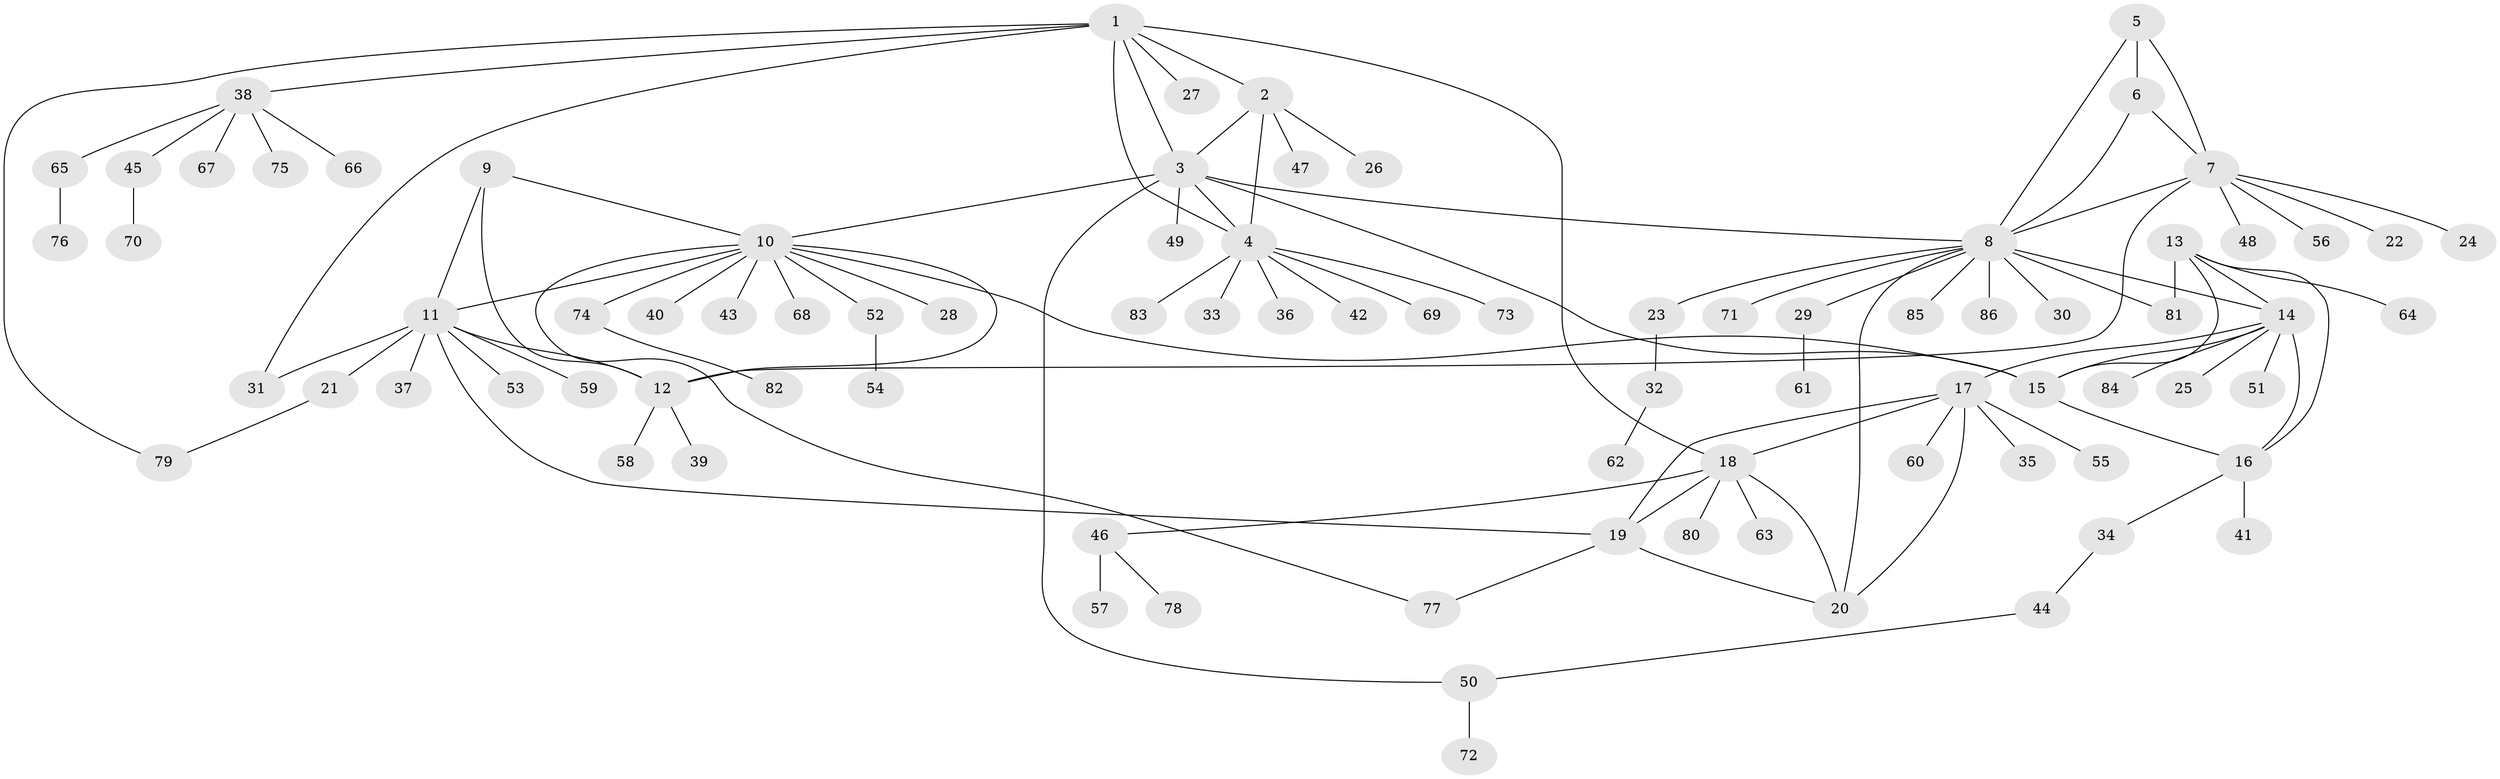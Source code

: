 // coarse degree distribution, {9: 0.030303030303030304, 6: 0.07575757575757576, 7: 0.030303030303030304, 2: 0.13636363636363635, 11: 0.030303030303030304, 12: 0.015151515151515152, 3: 0.015151515151515152, 4: 0.015151515151515152, 1: 0.6515151515151515}
// Generated by graph-tools (version 1.1) at 2025/52/02/27/25 19:52:21]
// undirected, 86 vertices, 111 edges
graph export_dot {
graph [start="1"]
  node [color=gray90,style=filled];
  1;
  2;
  3;
  4;
  5;
  6;
  7;
  8;
  9;
  10;
  11;
  12;
  13;
  14;
  15;
  16;
  17;
  18;
  19;
  20;
  21;
  22;
  23;
  24;
  25;
  26;
  27;
  28;
  29;
  30;
  31;
  32;
  33;
  34;
  35;
  36;
  37;
  38;
  39;
  40;
  41;
  42;
  43;
  44;
  45;
  46;
  47;
  48;
  49;
  50;
  51;
  52;
  53;
  54;
  55;
  56;
  57;
  58;
  59;
  60;
  61;
  62;
  63;
  64;
  65;
  66;
  67;
  68;
  69;
  70;
  71;
  72;
  73;
  74;
  75;
  76;
  77;
  78;
  79;
  80;
  81;
  82;
  83;
  84;
  85;
  86;
  1 -- 2;
  1 -- 3;
  1 -- 4;
  1 -- 18;
  1 -- 27;
  1 -- 31;
  1 -- 38;
  1 -- 79;
  2 -- 3;
  2 -- 4;
  2 -- 26;
  2 -- 47;
  3 -- 4;
  3 -- 8;
  3 -- 10;
  3 -- 15;
  3 -- 49;
  3 -- 50;
  4 -- 33;
  4 -- 36;
  4 -- 42;
  4 -- 69;
  4 -- 73;
  4 -- 83;
  5 -- 6;
  5 -- 7;
  5 -- 8;
  6 -- 7;
  6 -- 8;
  7 -- 8;
  7 -- 12;
  7 -- 22;
  7 -- 24;
  7 -- 48;
  7 -- 56;
  8 -- 14;
  8 -- 20;
  8 -- 23;
  8 -- 29;
  8 -- 30;
  8 -- 71;
  8 -- 81;
  8 -- 85;
  8 -- 86;
  9 -- 10;
  9 -- 11;
  9 -- 12;
  10 -- 11;
  10 -- 12;
  10 -- 15;
  10 -- 28;
  10 -- 40;
  10 -- 43;
  10 -- 52;
  10 -- 68;
  10 -- 74;
  10 -- 77;
  11 -- 12;
  11 -- 19;
  11 -- 21;
  11 -- 31;
  11 -- 37;
  11 -- 53;
  11 -- 59;
  12 -- 39;
  12 -- 58;
  13 -- 14;
  13 -- 15;
  13 -- 16;
  13 -- 64;
  13 -- 81;
  14 -- 15;
  14 -- 16;
  14 -- 17;
  14 -- 25;
  14 -- 51;
  14 -- 84;
  15 -- 16;
  16 -- 34;
  16 -- 41;
  17 -- 18;
  17 -- 19;
  17 -- 20;
  17 -- 35;
  17 -- 55;
  17 -- 60;
  18 -- 19;
  18 -- 20;
  18 -- 46;
  18 -- 63;
  18 -- 80;
  19 -- 20;
  19 -- 77;
  21 -- 79;
  23 -- 32;
  29 -- 61;
  32 -- 62;
  34 -- 44;
  38 -- 45;
  38 -- 65;
  38 -- 66;
  38 -- 67;
  38 -- 75;
  44 -- 50;
  45 -- 70;
  46 -- 57;
  46 -- 78;
  50 -- 72;
  52 -- 54;
  65 -- 76;
  74 -- 82;
}
